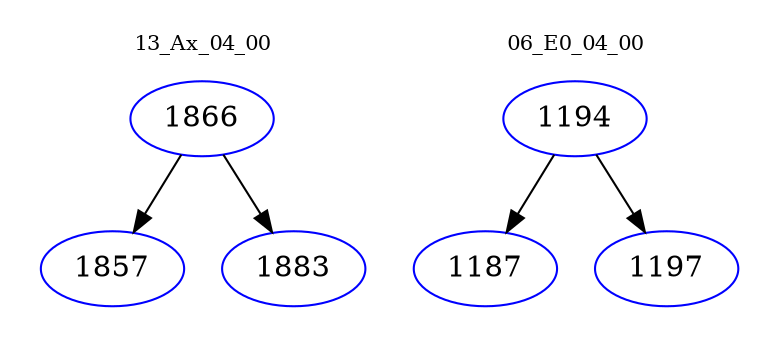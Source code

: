 digraph{
subgraph cluster_0 {
color = white
label = "13_Ax_04_00";
fontsize=10;
T0_1866 [label="1866", color="blue"]
T0_1866 -> T0_1857 [color="black"]
T0_1857 [label="1857", color="blue"]
T0_1866 -> T0_1883 [color="black"]
T0_1883 [label="1883", color="blue"]
}
subgraph cluster_1 {
color = white
label = "06_E0_04_00";
fontsize=10;
T1_1194 [label="1194", color="blue"]
T1_1194 -> T1_1187 [color="black"]
T1_1187 [label="1187", color="blue"]
T1_1194 -> T1_1197 [color="black"]
T1_1197 [label="1197", color="blue"]
}
}
